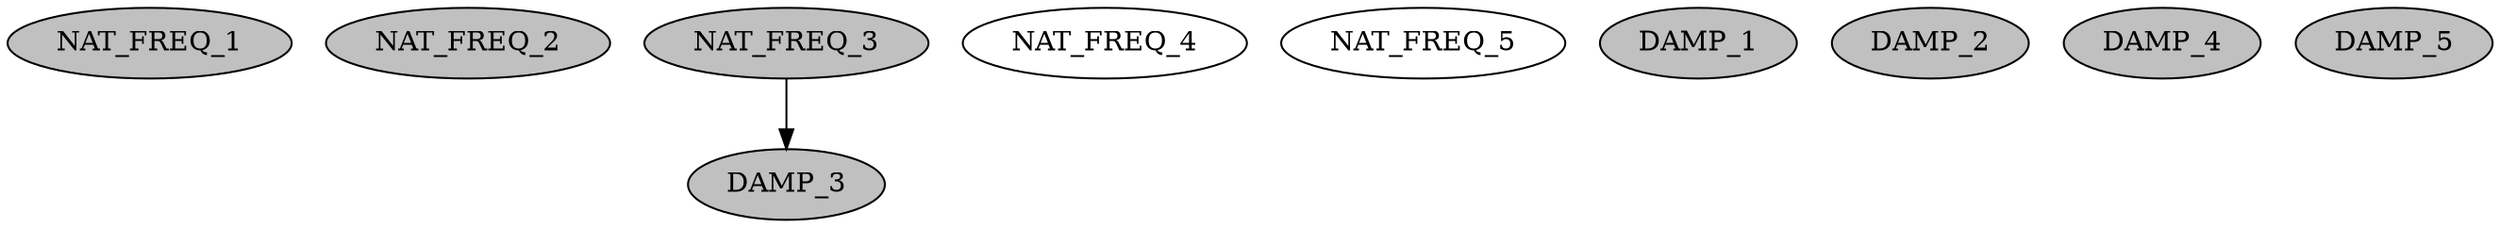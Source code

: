 strict digraph "" {
	NAT_FREQ_1	[fillcolor=gray,
		style=filled];
	NAT_FREQ_2	[fillcolor=gray,
		style=filled];
	NAT_FREQ_3	[fillcolor=gray,
		style=filled];
	DAMP_3	[fillcolor=gray,
		style=filled];
	NAT_FREQ_3 -> DAMP_3;
	NAT_FREQ_4;
	NAT_FREQ_5;
	DAMP_1	[fillcolor=gray,
		style=filled];
	DAMP_2	[fillcolor=gray,
		style=filled];
	DAMP_4	[fillcolor=gray,
		style=filled];
	DAMP_5	[fillcolor=gray,
		style=filled];
}
